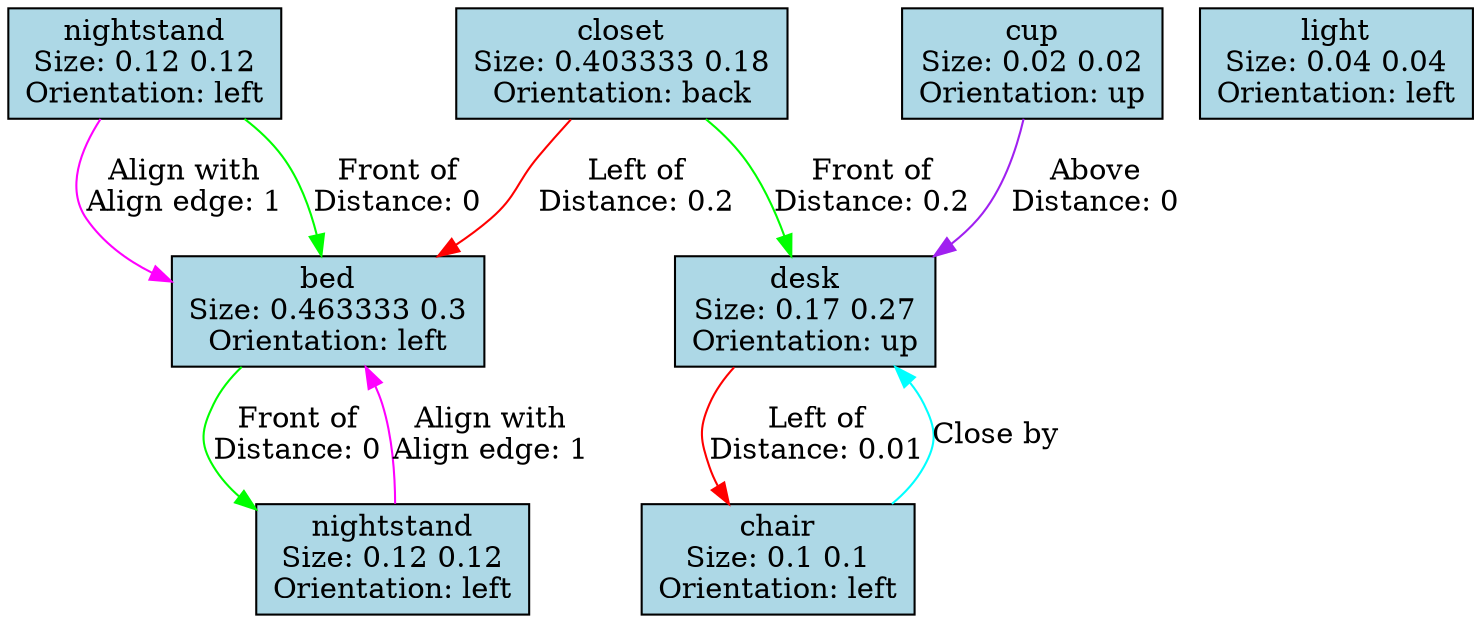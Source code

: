 digraph G {
0[label="bed\nSize: 0.463333 0.3\nOrientation: left", shape=rect, style=filled, fillcolor="lightblue", width=0.463333, height=0.3];
1[label="nightstand\nSize: 0.12 0.12\nOrientation: left", shape=rect, style=filled, fillcolor="lightblue", width=0.12, height=0.12];
2[label="nightstand\nSize: 0.12 0.12\nOrientation: left", shape=rect, style=filled, fillcolor="lightblue", width=0.12, height=0.12];
3[label="closet\nSize: 0.403333 0.18\nOrientation: back", shape=rect, style=filled, fillcolor="lightblue", width=0.403333, height=0.18];
4[label="desk\nSize: 0.17 0.27\nOrientation: up", shape=rect, style=filled, fillcolor="lightblue", width=0.17, height=0.27];
5[label="chair\nSize: 0.1 0.1\nOrientation: left", shape=rect, style=filled, fillcolor="lightblue", width=0.1, height=0.1];
6[label="light\nSize: 0.04 0.04\nOrientation: left", shape=rect, style=filled, fillcolor="lightblue", width=0.04, height=0.04];
7[label="cup\nSize: 0.02 0.02\nOrientation: up", shape=rect, style=filled, fillcolor="lightblue", width=0.02, height=0.02];
0->2 [label="Front of\nDistance: 0\n", color="green"];
1->0 [label="Align with\nAlign edge: 1\n", color="magenta"];
1->0 [label="Front of\nDistance: 0\n", color="green"];
2->0 [label="Align with\nAlign edge: 1\n", color="magenta"];
3->0 [label="Left of\nDistance: 0.2\n", color="red"];
3->4 [label="Front of\nDistance: 0.2\n", color="green"];
4->5 [label="Left of\nDistance: 0.01\n", color="red"];
5->4 [label="Close by\n", color="cyan"];
7->4 [label="Above\nDistance: 0\n", color="purple"];
}
